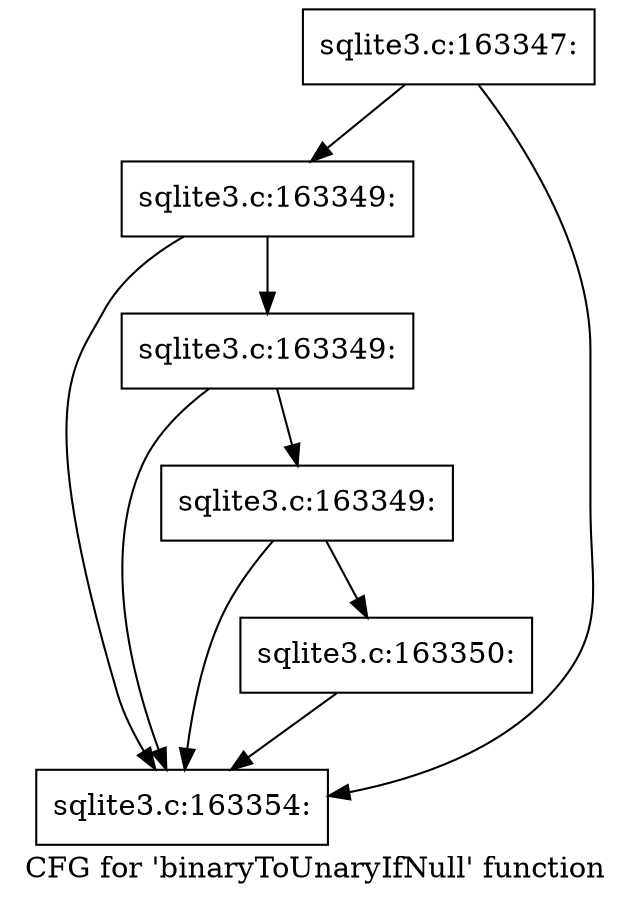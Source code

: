 digraph "CFG for 'binaryToUnaryIfNull' function" {
	label="CFG for 'binaryToUnaryIfNull' function";

	Node0x55c0fa0d9da0 [shape=record,label="{sqlite3.c:163347:}"];
	Node0x55c0fa0d9da0 -> Node0x55c0fa0ddd50;
	Node0x55c0fa0d9da0 -> Node0x55c0fa0ddc00;
	Node0x55c0fa0ddd50 [shape=record,label="{sqlite3.c:163349:}"];
	Node0x55c0fa0ddd50 -> Node0x55c0fa0ddcd0;
	Node0x55c0fa0ddd50 -> Node0x55c0fa0ddc00;
	Node0x55c0fa0ddcd0 [shape=record,label="{sqlite3.c:163349:}"];
	Node0x55c0fa0ddcd0 -> Node0x55c0fa0ddc50;
	Node0x55c0fa0ddcd0 -> Node0x55c0fa0ddc00;
	Node0x55c0fa0ddc50 [shape=record,label="{sqlite3.c:163349:}"];
	Node0x55c0fa0ddc50 -> Node0x55c0fa0ddc00;
	Node0x55c0fa0ddc50 -> Node0x55c0fa0ddbb0;
	Node0x55c0fa0ddbb0 [shape=record,label="{sqlite3.c:163350:}"];
	Node0x55c0fa0ddbb0 -> Node0x55c0fa0ddc00;
	Node0x55c0fa0ddc00 [shape=record,label="{sqlite3.c:163354:}"];
}
